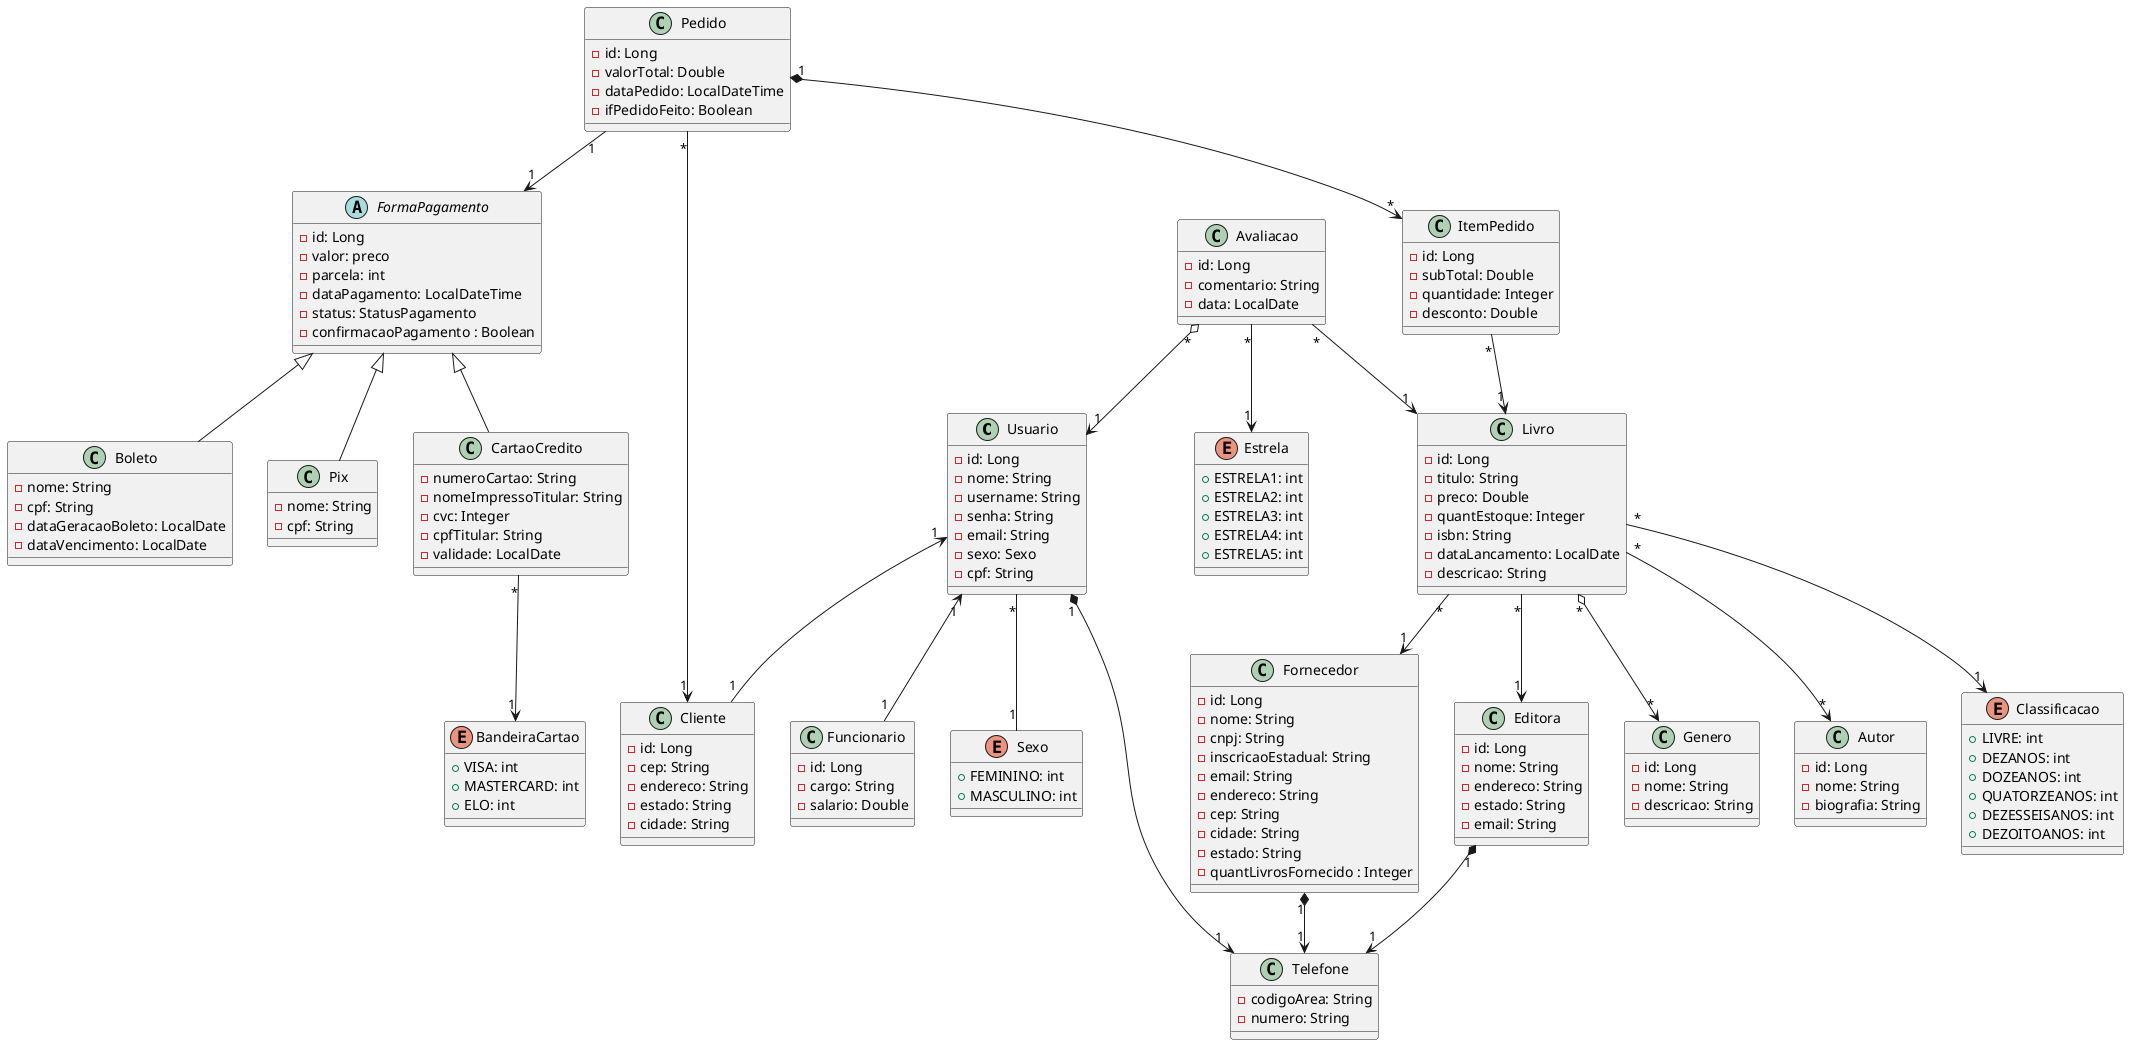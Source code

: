   @startuml uml_ecommerce_livro

  class Usuario {
    - id: Long
    - nome: String
    - username: String
    - senha: String
    - email: String
    - sexo: Sexo
    - cpf: String

  }

  class Cliente{
    - id: Long
    - cep: String
    - endereco: String
    - estado: String
    - cidade: String
  }

  class Funcionario {
    - id: Long
    - cargo: String
    - salario: Double
  }

  enum Sexo{
    + FEMININO: int
    + MASCULINO: int
  }

  class Livro {
    - id: Long
    - titulo: String
    - preco: Double
    - quantEstoque: Integer
    - isbn: String
    - dataLancamento: LocalDate
    - descricao: String
  }

  class Genero{
    - id: Long
    - nome: String
    - descricao: String
  }

  class Autor{
    - id: Long
    - nome: String
    - biografia: String
  }

  class Fornecedor{
    - id: Long
    - nome: String
    - cnpj: String
    - inscricaoEstadual: String
    - email: String
    - endereco: String
    - cep: String
    - cidade: String
    - estado: String
    - quantLivrosFornecido : Integer
  }

  enum Classificacao{
    + LIVRE: int
    + DEZANOS: int
    + DOZEANOS: int
    + QUATORZEANOS: int
    + DEZESSEISANOS: int
    + DEZOITOANOS: int
  }

  class Editora {
    - id: Long
    - nome: String
    - endereco: String
    - estado: String
    - email: String
  }

  class Telefone{
    - codigoArea: String
    - numero: String
  }

  class Pedido{
    - id: Long
    - valorTotal: Double
    - dataPedido: LocalDateTime
    - ifPedidoFeito: Boolean
  }

  class ItemPedido{
    - id: Long
    - subTotal: Double
    - quantidade: Integer
    - desconto: Double
  }

  abstract class FormaPagamento{
    - id: Long
    - valor: preco
    - parcela: int
    - dataPagamento: LocalDateTime
    - status: StatusPagamento
    - confirmacaoPagamento : Boolean
  }

  class Boleto {
    - nome: String
    - cpf: String
    - dataGeracaoBoleto: LocalDate
    - dataVencimento: LocalDate
  }

  class Pix {
    - nome: String
    - cpf: String
  }

  class CartaoCredito {
    - numeroCartao: String
    - nomeImpressoTitular: String
    - cvc: Integer
    - cpfTitular: String
    - validade: LocalDate

  }

  enum BandeiraCartao {
    + VISA: int
    + MASTERCARD: int
    + ELO: int
  }

  class Avaliacao {
    - id: Long
    - comentario: String
    - data: LocalDate
 }

  enum Estrela {
    + ESTRELA1: int
    + ESTRELA2: int
    + ESTRELA3: int
    + ESTRELA4: int
    + ESTRELA5: int
  }

  Usuario "1" <-- "1" Cliente
  Usuario "1" <-- "1" Funcionario
  Usuario "*" -- "1" Sexo
  Usuario "1" *--> "1" Telefone

  Livro "*" o--> "*" Genero
  Livro "*" --> "*" Autor
  Livro "*" --> "1" Fornecedor
  Livro "*" --> "1" Editora
  Livro "*" --> "1" Classificacao

  Editora "1" *--> "1" Telefone
  Fornecedor "1" *--> "1" Telefone

  Pedido "*" --> "1" Cliente
  Pedido "1" *--> "*" ItemPedido

  ItemPedido "*" --> "1" Livro

  Pedido "1" --> "1" FormaPagamento

  Boleto -up-|> FormaPagamento

  Pix -up-|> FormaPagamento

  CartaoCredito -up-|> FormaPagamento
  CartaoCredito "*" --> "1" BandeiraCartao

  Avaliacao "*" --> "1" Estrela
  Avaliacao "*" o--> "1" Usuario
  Avaliacao "*" --> "1" Livro

  @enduml